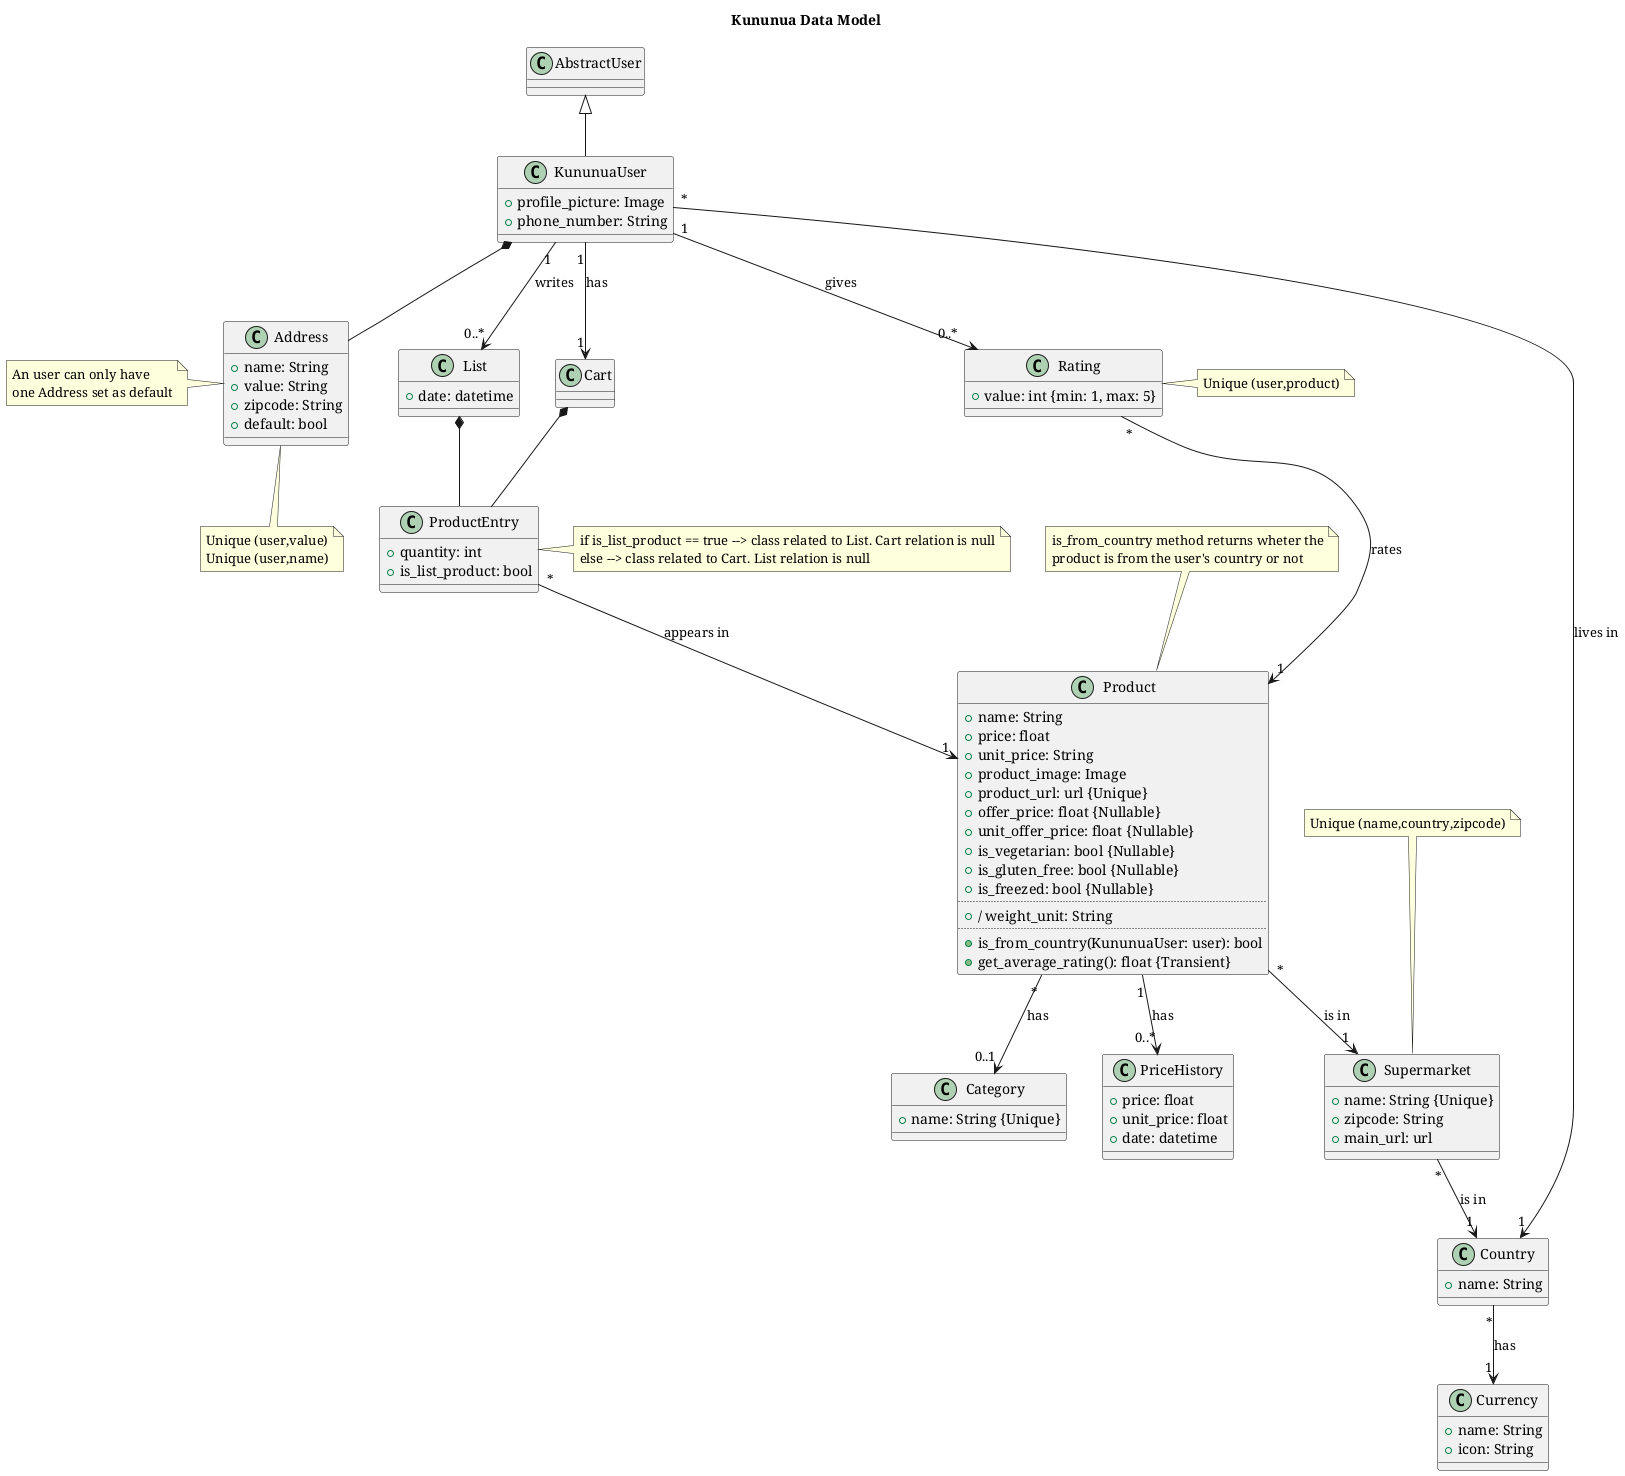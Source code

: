 @startuml KununuaDataModel

' --------------- CONFIG ----------------

title Kununua Data Model
'!theme minty
'!theme materia
skinparam defaultFontName Serif

' --------------- CLASSES ----------------

class AbstractUser{}

class KununuaUser{
    +profile_picture: Image
    +phone_number: String
}

class Country{
    +name: String
}

class Currency{
    +name: String
    +icon: String
}

class Address{
    +name: String
    +value: String
    +zipcode: String
    +default: bool
}

class Product{
    +name: String
    +price: float
    +unit_price: String
    +product_image: Image
    +product_url: url {Unique}
    +offer_price: float {Nullable}
    +unit_offer_price: float {Nullable}
    +is_vegetarian: bool {Nullable}
    +is_gluten_free: bool {Nullable}
    +is_freezed: bool {Nullable}
    ..
    + / weight_unit: String
    ..
    +is_from_country(KununuaUser: user): bool
    +get_average_rating(): float {Transient}
}

class Category{
    +name: String {Unique}
}

class Supermarket{
    +name: String {Unique}
    +zipcode: String
    +main_url: url
}

class Rating{
    +value: int {min: 1, max: 5}
}

class PriceHistory{
    +price: float
    +unit_price: float
    +date: datetime
}

class List{
    +date: datetime
}

class Cart{}

class ProductEntry{
    +quantity: int
    +is_list_product: bool
}

' --------------- NOTES ----------------
note left of Address 
An user can only have 
one Address set as default
end note

note bottom of Address 
Unique (user,value)
Unique (user,name)
end note

note top of Product
is_from_country method returns wheter the
product is from the user's country or not
end note

note top of Supermarket
Unique (name,country,zipcode)
end note

note right of Rating
Unique (user,product)
end note

note right of ProductEntry
if is_list_product == true --> class related to List. Cart relation is null
else --> class related to Cart. List relation is null
end note

' --------------- RELATIONS ----------------

AbstractUser <|-- KununuaUser
KununuaUser *-- Address
KununuaUser "*" --> "1" Country: lives in
KununuaUser "1" --> "0..*" Rating: gives
KununuaUser "1" --> "0..*" List: writes
KununuaUser "1" --> "1" Cart: has
Country "*" --> "1" Currency: has
Product "*" --> "0..1" Category: has
Product "*" --> "1" Supermarket: is in
Product "1" --> "0..*" PriceHistory: has
Supermarket "*" --> "1" Country: is in
Rating "*" --> "1" Product: rates
List *-- ProductEntry
Cart *-- ProductEntry
ProductEntry "*" --> "1" Product: appears in

@enduml